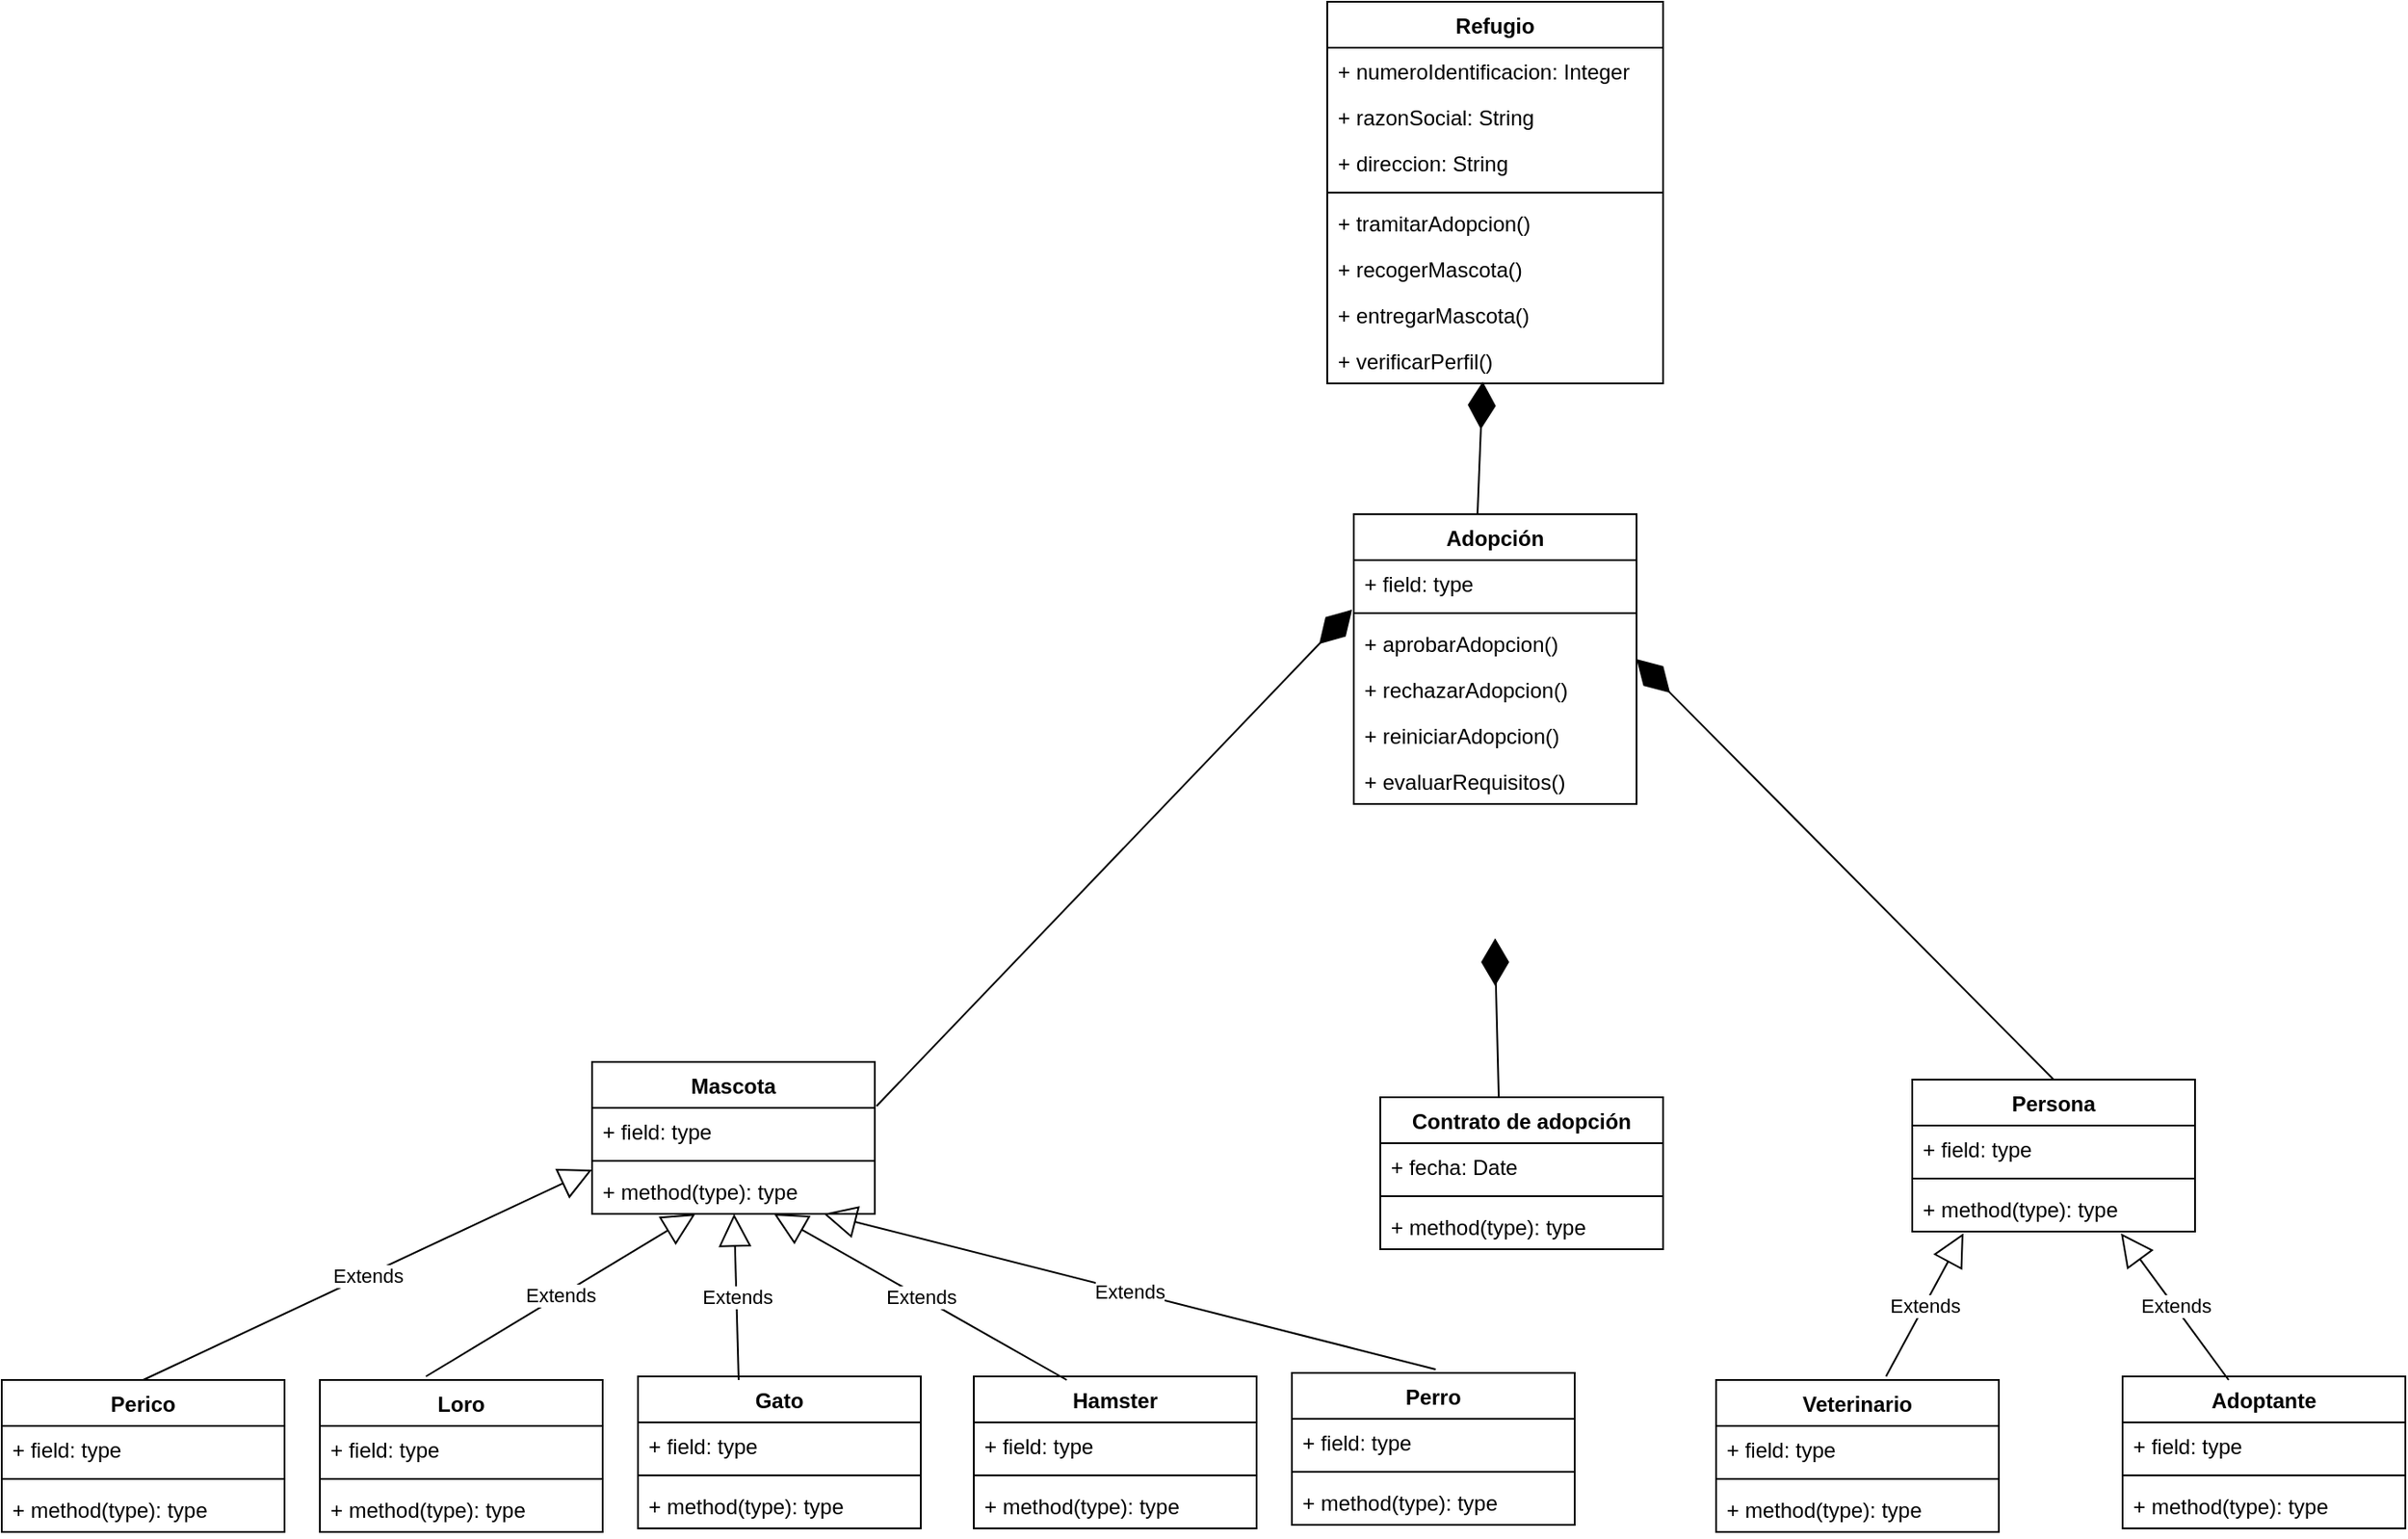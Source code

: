 <mxfile version="14.6.5" type="github">
  <diagram id="C5RBs43oDa-KdzZeNtuy" name="Page-1">
    <mxGraphModel dx="782" dy="1545" grid="1" gridSize="10" guides="1" tooltips="1" connect="1" arrows="1" fold="1" page="1" pageScale="1" pageWidth="827" pageHeight="1169" math="0" shadow="0">
      <root>
        <mxCell id="WIyWlLk6GJQsqaUBKTNV-0" />
        <mxCell id="WIyWlLk6GJQsqaUBKTNV-1" parent="WIyWlLk6GJQsqaUBKTNV-0" />
        <mxCell id="YfHLVodt3f4E6ayQyfSz-4" value="Mascota" style="swimlane;fontStyle=1;align=center;verticalAlign=top;childLayout=stackLayout;horizontal=1;startSize=26;horizontalStack=0;resizeParent=1;resizeParentMax=0;resizeLast=0;collapsible=1;marginBottom=0;" vertex="1" parent="WIyWlLk6GJQsqaUBKTNV-1">
          <mxGeometry x="334" y="30" width="160" height="86" as="geometry" />
        </mxCell>
        <mxCell id="YfHLVodt3f4E6ayQyfSz-5" value="+ field: type" style="text;strokeColor=none;fillColor=none;align=left;verticalAlign=top;spacingLeft=4;spacingRight=4;overflow=hidden;rotatable=0;points=[[0,0.5],[1,0.5]];portConstraint=eastwest;" vertex="1" parent="YfHLVodt3f4E6ayQyfSz-4">
          <mxGeometry y="26" width="160" height="26" as="geometry" />
        </mxCell>
        <mxCell id="YfHLVodt3f4E6ayQyfSz-6" value="" style="line;strokeWidth=1;fillColor=none;align=left;verticalAlign=middle;spacingTop=-1;spacingLeft=3;spacingRight=3;rotatable=0;labelPosition=right;points=[];portConstraint=eastwest;" vertex="1" parent="YfHLVodt3f4E6ayQyfSz-4">
          <mxGeometry y="52" width="160" height="8" as="geometry" />
        </mxCell>
        <mxCell id="YfHLVodt3f4E6ayQyfSz-7" value="+ method(type): type" style="text;strokeColor=none;fillColor=none;align=left;verticalAlign=top;spacingLeft=4;spacingRight=4;overflow=hidden;rotatable=0;points=[[0,0.5],[1,0.5]];portConstraint=eastwest;" vertex="1" parent="YfHLVodt3f4E6ayQyfSz-4">
          <mxGeometry y="60" width="160" height="26" as="geometry" />
        </mxCell>
        <mxCell id="YfHLVodt3f4E6ayQyfSz-8" value="Perico" style="swimlane;fontStyle=1;align=center;verticalAlign=top;childLayout=stackLayout;horizontal=1;startSize=26;horizontalStack=0;resizeParent=1;resizeParentMax=0;resizeLast=0;collapsible=1;marginBottom=0;" vertex="1" parent="WIyWlLk6GJQsqaUBKTNV-1">
          <mxGeometry y="210" width="160" height="86" as="geometry" />
        </mxCell>
        <mxCell id="YfHLVodt3f4E6ayQyfSz-9" value="+ field: type" style="text;strokeColor=none;fillColor=none;align=left;verticalAlign=top;spacingLeft=4;spacingRight=4;overflow=hidden;rotatable=0;points=[[0,0.5],[1,0.5]];portConstraint=eastwest;" vertex="1" parent="YfHLVodt3f4E6ayQyfSz-8">
          <mxGeometry y="26" width="160" height="26" as="geometry" />
        </mxCell>
        <mxCell id="YfHLVodt3f4E6ayQyfSz-10" value="" style="line;strokeWidth=1;fillColor=none;align=left;verticalAlign=middle;spacingTop=-1;spacingLeft=3;spacingRight=3;rotatable=0;labelPosition=right;points=[];portConstraint=eastwest;" vertex="1" parent="YfHLVodt3f4E6ayQyfSz-8">
          <mxGeometry y="52" width="160" height="8" as="geometry" />
        </mxCell>
        <mxCell id="YfHLVodt3f4E6ayQyfSz-11" value="+ method(type): type" style="text;strokeColor=none;fillColor=none;align=left;verticalAlign=top;spacingLeft=4;spacingRight=4;overflow=hidden;rotatable=0;points=[[0,0.5],[1,0.5]];portConstraint=eastwest;" vertex="1" parent="YfHLVodt3f4E6ayQyfSz-8">
          <mxGeometry y="60" width="160" height="26" as="geometry" />
        </mxCell>
        <mxCell id="YfHLVodt3f4E6ayQyfSz-12" value="Loro" style="swimlane;fontStyle=1;align=center;verticalAlign=top;childLayout=stackLayout;horizontal=1;startSize=26;horizontalStack=0;resizeParent=1;resizeParentMax=0;resizeLast=0;collapsible=1;marginBottom=0;" vertex="1" parent="WIyWlLk6GJQsqaUBKTNV-1">
          <mxGeometry x="180" y="210" width="160" height="86" as="geometry" />
        </mxCell>
        <mxCell id="YfHLVodt3f4E6ayQyfSz-13" value="+ field: type" style="text;strokeColor=none;fillColor=none;align=left;verticalAlign=top;spacingLeft=4;spacingRight=4;overflow=hidden;rotatable=0;points=[[0,0.5],[1,0.5]];portConstraint=eastwest;" vertex="1" parent="YfHLVodt3f4E6ayQyfSz-12">
          <mxGeometry y="26" width="160" height="26" as="geometry" />
        </mxCell>
        <mxCell id="YfHLVodt3f4E6ayQyfSz-14" value="" style="line;strokeWidth=1;fillColor=none;align=left;verticalAlign=middle;spacingTop=-1;spacingLeft=3;spacingRight=3;rotatable=0;labelPosition=right;points=[];portConstraint=eastwest;" vertex="1" parent="YfHLVodt3f4E6ayQyfSz-12">
          <mxGeometry y="52" width="160" height="8" as="geometry" />
        </mxCell>
        <mxCell id="YfHLVodt3f4E6ayQyfSz-15" value="+ method(type): type" style="text;strokeColor=none;fillColor=none;align=left;verticalAlign=top;spacingLeft=4;spacingRight=4;overflow=hidden;rotatable=0;points=[[0,0.5],[1,0.5]];portConstraint=eastwest;" vertex="1" parent="YfHLVodt3f4E6ayQyfSz-12">
          <mxGeometry y="60" width="160" height="26" as="geometry" />
        </mxCell>
        <mxCell id="YfHLVodt3f4E6ayQyfSz-16" value="Gato" style="swimlane;fontStyle=1;align=center;verticalAlign=top;childLayout=stackLayout;horizontal=1;startSize=26;horizontalStack=0;resizeParent=1;resizeParentMax=0;resizeLast=0;collapsible=1;marginBottom=0;" vertex="1" parent="WIyWlLk6GJQsqaUBKTNV-1">
          <mxGeometry x="360" y="208" width="160" height="86" as="geometry" />
        </mxCell>
        <mxCell id="YfHLVodt3f4E6ayQyfSz-29" value="Extends" style="endArrow=block;endSize=16;endFill=0;html=1;" edge="1" parent="YfHLVodt3f4E6ayQyfSz-16" target="YfHLVodt3f4E6ayQyfSz-7">
          <mxGeometry width="160" relative="1" as="geometry">
            <mxPoint x="-120" as="sourcePoint" />
            <mxPoint x="40" as="targetPoint" />
          </mxGeometry>
        </mxCell>
        <mxCell id="YfHLVodt3f4E6ayQyfSz-17" value="+ field: type" style="text;strokeColor=none;fillColor=none;align=left;verticalAlign=top;spacingLeft=4;spacingRight=4;overflow=hidden;rotatable=0;points=[[0,0.5],[1,0.5]];portConstraint=eastwest;" vertex="1" parent="YfHLVodt3f4E6ayQyfSz-16">
          <mxGeometry y="26" width="160" height="26" as="geometry" />
        </mxCell>
        <mxCell id="YfHLVodt3f4E6ayQyfSz-18" value="" style="line;strokeWidth=1;fillColor=none;align=left;verticalAlign=middle;spacingTop=-1;spacingLeft=3;spacingRight=3;rotatable=0;labelPosition=right;points=[];portConstraint=eastwest;" vertex="1" parent="YfHLVodt3f4E6ayQyfSz-16">
          <mxGeometry y="52" width="160" height="8" as="geometry" />
        </mxCell>
        <mxCell id="YfHLVodt3f4E6ayQyfSz-19" value="+ method(type): type" style="text;strokeColor=none;fillColor=none;align=left;verticalAlign=top;spacingLeft=4;spacingRight=4;overflow=hidden;rotatable=0;points=[[0,0.5],[1,0.5]];portConstraint=eastwest;" vertex="1" parent="YfHLVodt3f4E6ayQyfSz-16">
          <mxGeometry y="60" width="160" height="26" as="geometry" />
        </mxCell>
        <mxCell id="YfHLVodt3f4E6ayQyfSz-20" value="Hamster" style="swimlane;fontStyle=1;align=center;verticalAlign=top;childLayout=stackLayout;horizontal=1;startSize=26;horizontalStack=0;resizeParent=1;resizeParentMax=0;resizeLast=0;collapsible=1;marginBottom=0;" vertex="1" parent="WIyWlLk6GJQsqaUBKTNV-1">
          <mxGeometry x="550" y="208" width="160" height="86" as="geometry" />
        </mxCell>
        <mxCell id="YfHLVodt3f4E6ayQyfSz-21" value="+ field: type" style="text;strokeColor=none;fillColor=none;align=left;verticalAlign=top;spacingLeft=4;spacingRight=4;overflow=hidden;rotatable=0;points=[[0,0.5],[1,0.5]];portConstraint=eastwest;" vertex="1" parent="YfHLVodt3f4E6ayQyfSz-20">
          <mxGeometry y="26" width="160" height="26" as="geometry" />
        </mxCell>
        <mxCell id="YfHLVodt3f4E6ayQyfSz-22" value="" style="line;strokeWidth=1;fillColor=none;align=left;verticalAlign=middle;spacingTop=-1;spacingLeft=3;spacingRight=3;rotatable=0;labelPosition=right;points=[];portConstraint=eastwest;" vertex="1" parent="YfHLVodt3f4E6ayQyfSz-20">
          <mxGeometry y="52" width="160" height="8" as="geometry" />
        </mxCell>
        <mxCell id="YfHLVodt3f4E6ayQyfSz-23" value="+ method(type): type" style="text;strokeColor=none;fillColor=none;align=left;verticalAlign=top;spacingLeft=4;spacingRight=4;overflow=hidden;rotatable=0;points=[[0,0.5],[1,0.5]];portConstraint=eastwest;" vertex="1" parent="YfHLVodt3f4E6ayQyfSz-20">
          <mxGeometry y="60" width="160" height="26" as="geometry" />
        </mxCell>
        <mxCell id="YfHLVodt3f4E6ayQyfSz-24" value="Perro" style="swimlane;fontStyle=1;align=center;verticalAlign=top;childLayout=stackLayout;horizontal=1;startSize=26;horizontalStack=0;resizeParent=1;resizeParentMax=0;resizeLast=0;collapsible=1;marginBottom=0;" vertex="1" parent="WIyWlLk6GJQsqaUBKTNV-1">
          <mxGeometry x="730" y="206" width="160" height="86" as="geometry" />
        </mxCell>
        <mxCell id="YfHLVodt3f4E6ayQyfSz-25" value="+ field: type" style="text;strokeColor=none;fillColor=none;align=left;verticalAlign=top;spacingLeft=4;spacingRight=4;overflow=hidden;rotatable=0;points=[[0,0.5],[1,0.5]];portConstraint=eastwest;" vertex="1" parent="YfHLVodt3f4E6ayQyfSz-24">
          <mxGeometry y="26" width="160" height="26" as="geometry" />
        </mxCell>
        <mxCell id="YfHLVodt3f4E6ayQyfSz-26" value="" style="line;strokeWidth=1;fillColor=none;align=left;verticalAlign=middle;spacingTop=-1;spacingLeft=3;spacingRight=3;rotatable=0;labelPosition=right;points=[];portConstraint=eastwest;" vertex="1" parent="YfHLVodt3f4E6ayQyfSz-24">
          <mxGeometry y="52" width="160" height="8" as="geometry" />
        </mxCell>
        <mxCell id="YfHLVodt3f4E6ayQyfSz-27" value="+ method(type): type" style="text;strokeColor=none;fillColor=none;align=left;verticalAlign=top;spacingLeft=4;spacingRight=4;overflow=hidden;rotatable=0;points=[[0,0.5],[1,0.5]];portConstraint=eastwest;" vertex="1" parent="YfHLVodt3f4E6ayQyfSz-24">
          <mxGeometry y="60" width="160" height="26" as="geometry" />
        </mxCell>
        <mxCell id="YfHLVodt3f4E6ayQyfSz-28" value="Extends" style="endArrow=block;endSize=16;endFill=0;html=1;exitX=0.5;exitY=0;exitDx=0;exitDy=0;entryX=0;entryY=0.038;entryDx=0;entryDy=0;entryPerimeter=0;" edge="1" parent="WIyWlLk6GJQsqaUBKTNV-1" source="YfHLVodt3f4E6ayQyfSz-8" target="YfHLVodt3f4E6ayQyfSz-7">
          <mxGeometry width="160" relative="1" as="geometry">
            <mxPoint x="50" y="160" as="sourcePoint" />
            <mxPoint x="210" y="160" as="targetPoint" />
          </mxGeometry>
        </mxCell>
        <mxCell id="YfHLVodt3f4E6ayQyfSz-30" value="Extends" style="endArrow=block;endSize=16;endFill=0;html=1;exitX=0.356;exitY=0.023;exitDx=0;exitDy=0;exitPerimeter=0;" edge="1" parent="WIyWlLk6GJQsqaUBKTNV-1" source="YfHLVodt3f4E6ayQyfSz-16" target="YfHLVodt3f4E6ayQyfSz-7">
          <mxGeometry width="160" relative="1" as="geometry">
            <mxPoint x="414" y="200" as="sourcePoint" />
            <mxPoint x="574" y="200" as="targetPoint" />
          </mxGeometry>
        </mxCell>
        <mxCell id="YfHLVodt3f4E6ayQyfSz-31" value="Extends" style="endArrow=block;endSize=16;endFill=0;html=1;exitX=0.356;exitY=0.023;exitDx=0;exitDy=0;exitPerimeter=0;" edge="1" parent="WIyWlLk6GJQsqaUBKTNV-1" target="YfHLVodt3f4E6ayQyfSz-7">
          <mxGeometry width="160" relative="1" as="geometry">
            <mxPoint x="602.6" y="209.998" as="sourcePoint" />
            <mxPoint x="600.0" y="116.02" as="targetPoint" />
          </mxGeometry>
        </mxCell>
        <mxCell id="YfHLVodt3f4E6ayQyfSz-32" value="Extends" style="endArrow=block;endSize=16;endFill=0;html=1;exitX=0.356;exitY=0.023;exitDx=0;exitDy=0;exitPerimeter=0;" edge="1" parent="WIyWlLk6GJQsqaUBKTNV-1" target="YfHLVodt3f4E6ayQyfSz-7">
          <mxGeometry width="160" relative="1" as="geometry">
            <mxPoint x="811.3" y="203.978" as="sourcePoint" />
            <mxPoint x="808.7" y="110" as="targetPoint" />
          </mxGeometry>
        </mxCell>
        <mxCell id="YfHLVodt3f4E6ayQyfSz-33" value="Persona" style="swimlane;fontStyle=1;align=center;verticalAlign=top;childLayout=stackLayout;horizontal=1;startSize=26;horizontalStack=0;resizeParent=1;resizeParentMax=0;resizeLast=0;collapsible=1;marginBottom=0;" vertex="1" parent="WIyWlLk6GJQsqaUBKTNV-1">
          <mxGeometry x="1081" y="40" width="160" height="86" as="geometry" />
        </mxCell>
        <mxCell id="YfHLVodt3f4E6ayQyfSz-34" value="+ field: type" style="text;strokeColor=none;fillColor=none;align=left;verticalAlign=top;spacingLeft=4;spacingRight=4;overflow=hidden;rotatable=0;points=[[0,0.5],[1,0.5]];portConstraint=eastwest;" vertex="1" parent="YfHLVodt3f4E6ayQyfSz-33">
          <mxGeometry y="26" width="160" height="26" as="geometry" />
        </mxCell>
        <mxCell id="YfHLVodt3f4E6ayQyfSz-35" value="" style="line;strokeWidth=1;fillColor=none;align=left;verticalAlign=middle;spacingTop=-1;spacingLeft=3;spacingRight=3;rotatable=0;labelPosition=right;points=[];portConstraint=eastwest;" vertex="1" parent="YfHLVodt3f4E6ayQyfSz-33">
          <mxGeometry y="52" width="160" height="8" as="geometry" />
        </mxCell>
        <mxCell id="YfHLVodt3f4E6ayQyfSz-36" value="+ method(type): type" style="text;strokeColor=none;fillColor=none;align=left;verticalAlign=top;spacingLeft=4;spacingRight=4;overflow=hidden;rotatable=0;points=[[0,0.5],[1,0.5]];portConstraint=eastwest;" vertex="1" parent="YfHLVodt3f4E6ayQyfSz-33">
          <mxGeometry y="60" width="160" height="26" as="geometry" />
        </mxCell>
        <mxCell id="YfHLVodt3f4E6ayQyfSz-37" value="Veterinario" style="swimlane;fontStyle=1;align=center;verticalAlign=top;childLayout=stackLayout;horizontal=1;startSize=26;horizontalStack=0;resizeParent=1;resizeParentMax=0;resizeLast=0;collapsible=1;marginBottom=0;" vertex="1" parent="WIyWlLk6GJQsqaUBKTNV-1">
          <mxGeometry x="970" y="210" width="160" height="86" as="geometry" />
        </mxCell>
        <mxCell id="YfHLVodt3f4E6ayQyfSz-38" value="+ field: type" style="text;strokeColor=none;fillColor=none;align=left;verticalAlign=top;spacingLeft=4;spacingRight=4;overflow=hidden;rotatable=0;points=[[0,0.5],[1,0.5]];portConstraint=eastwest;" vertex="1" parent="YfHLVodt3f4E6ayQyfSz-37">
          <mxGeometry y="26" width="160" height="26" as="geometry" />
        </mxCell>
        <mxCell id="YfHLVodt3f4E6ayQyfSz-39" value="" style="line;strokeWidth=1;fillColor=none;align=left;verticalAlign=middle;spacingTop=-1;spacingLeft=3;spacingRight=3;rotatable=0;labelPosition=right;points=[];portConstraint=eastwest;" vertex="1" parent="YfHLVodt3f4E6ayQyfSz-37">
          <mxGeometry y="52" width="160" height="8" as="geometry" />
        </mxCell>
        <mxCell id="YfHLVodt3f4E6ayQyfSz-40" value="+ method(type): type" style="text;strokeColor=none;fillColor=none;align=left;verticalAlign=top;spacingLeft=4;spacingRight=4;overflow=hidden;rotatable=0;points=[[0,0.5],[1,0.5]];portConstraint=eastwest;" vertex="1" parent="YfHLVodt3f4E6ayQyfSz-37">
          <mxGeometry y="60" width="160" height="26" as="geometry" />
        </mxCell>
        <mxCell id="YfHLVodt3f4E6ayQyfSz-41" value="Adoptante" style="swimlane;fontStyle=1;align=center;verticalAlign=top;childLayout=stackLayout;horizontal=1;startSize=26;horizontalStack=0;resizeParent=1;resizeParentMax=0;resizeLast=0;collapsible=1;marginBottom=0;" vertex="1" parent="WIyWlLk6GJQsqaUBKTNV-1">
          <mxGeometry x="1200" y="208" width="160" height="86" as="geometry" />
        </mxCell>
        <mxCell id="YfHLVodt3f4E6ayQyfSz-42" value="+ field: type" style="text;strokeColor=none;fillColor=none;align=left;verticalAlign=top;spacingLeft=4;spacingRight=4;overflow=hidden;rotatable=0;points=[[0,0.5],[1,0.5]];portConstraint=eastwest;" vertex="1" parent="YfHLVodt3f4E6ayQyfSz-41">
          <mxGeometry y="26" width="160" height="26" as="geometry" />
        </mxCell>
        <mxCell id="YfHLVodt3f4E6ayQyfSz-43" value="" style="line;strokeWidth=1;fillColor=none;align=left;verticalAlign=middle;spacingTop=-1;spacingLeft=3;spacingRight=3;rotatable=0;labelPosition=right;points=[];portConstraint=eastwest;" vertex="1" parent="YfHLVodt3f4E6ayQyfSz-41">
          <mxGeometry y="52" width="160" height="8" as="geometry" />
        </mxCell>
        <mxCell id="YfHLVodt3f4E6ayQyfSz-44" value="+ method(type): type" style="text;strokeColor=none;fillColor=none;align=left;verticalAlign=top;spacingLeft=4;spacingRight=4;overflow=hidden;rotatable=0;points=[[0,0.5],[1,0.5]];portConstraint=eastwest;" vertex="1" parent="YfHLVodt3f4E6ayQyfSz-41">
          <mxGeometry y="60" width="160" height="26" as="geometry" />
        </mxCell>
        <mxCell id="YfHLVodt3f4E6ayQyfSz-45" value="Extends" style="endArrow=block;endSize=16;endFill=0;html=1;exitX=0.356;exitY=0.023;exitDx=0;exitDy=0;exitPerimeter=0;entryX=0.181;entryY=1.038;entryDx=0;entryDy=0;entryPerimeter=0;" edge="1" parent="WIyWlLk6GJQsqaUBKTNV-1" target="YfHLVodt3f4E6ayQyfSz-36">
          <mxGeometry width="160" relative="1" as="geometry">
            <mxPoint x="1066.15" y="207.978" as="sourcePoint" />
            <mxPoint x="1090" y="130" as="targetPoint" />
          </mxGeometry>
        </mxCell>
        <mxCell id="YfHLVodt3f4E6ayQyfSz-46" value="Extends" style="endArrow=block;endSize=16;endFill=0;html=1;exitX=0.356;exitY=0.023;exitDx=0;exitDy=0;exitPerimeter=0;entryX=0.738;entryY=1.038;entryDx=0;entryDy=0;entryPerimeter=0;" edge="1" parent="WIyWlLk6GJQsqaUBKTNV-1" target="YfHLVodt3f4E6ayQyfSz-36">
          <mxGeometry width="160" relative="1" as="geometry">
            <mxPoint x="1260.0" y="209.998" as="sourcePoint" />
            <mxPoint x="1283.85" y="132.02" as="targetPoint" />
          </mxGeometry>
        </mxCell>
        <mxCell id="YfHLVodt3f4E6ayQyfSz-47" value="Adopción" style="swimlane;fontStyle=1;align=center;verticalAlign=top;childLayout=stackLayout;horizontal=1;startSize=26;horizontalStack=0;resizeParent=1;resizeParentMax=0;resizeLast=0;collapsible=1;marginBottom=0;" vertex="1" parent="WIyWlLk6GJQsqaUBKTNV-1">
          <mxGeometry x="765" y="-280" width="160" height="164" as="geometry" />
        </mxCell>
        <mxCell id="YfHLVodt3f4E6ayQyfSz-62" value="" style="endArrow=diamondThin;endFill=1;endSize=24;html=1;entryX=0.463;entryY=0.962;entryDx=0;entryDy=0;entryPerimeter=0;" edge="1" parent="YfHLVodt3f4E6ayQyfSz-47" target="YfHLVodt3f4E6ayQyfSz-67">
          <mxGeometry width="160" relative="1" as="geometry">
            <mxPoint x="70" as="sourcePoint" />
            <mxPoint x="75" y="-120" as="targetPoint" />
          </mxGeometry>
        </mxCell>
        <mxCell id="YfHLVodt3f4E6ayQyfSz-48" value="+ field: type" style="text;strokeColor=none;fillColor=none;align=left;verticalAlign=top;spacingLeft=4;spacingRight=4;overflow=hidden;rotatable=0;points=[[0,0.5],[1,0.5]];portConstraint=eastwest;" vertex="1" parent="YfHLVodt3f4E6ayQyfSz-47">
          <mxGeometry y="26" width="160" height="26" as="geometry" />
        </mxCell>
        <mxCell id="YfHLVodt3f4E6ayQyfSz-49" value="" style="line;strokeWidth=1;fillColor=none;align=left;verticalAlign=middle;spacingTop=-1;spacingLeft=3;spacingRight=3;rotatable=0;labelPosition=right;points=[];portConstraint=eastwest;" vertex="1" parent="YfHLVodt3f4E6ayQyfSz-47">
          <mxGeometry y="52" width="160" height="8" as="geometry" />
        </mxCell>
        <mxCell id="YfHLVodt3f4E6ayQyfSz-50" value="+ aprobarAdopcion()" style="text;strokeColor=none;fillColor=none;align=left;verticalAlign=top;spacingLeft=4;spacingRight=4;overflow=hidden;rotatable=0;points=[[0,0.5],[1,0.5]];portConstraint=eastwest;" vertex="1" parent="YfHLVodt3f4E6ayQyfSz-47">
          <mxGeometry y="60" width="160" height="26" as="geometry" />
        </mxCell>
        <mxCell id="YfHLVodt3f4E6ayQyfSz-68" value="+ rechazarAdopcion()" style="text;strokeColor=none;fillColor=none;align=left;verticalAlign=top;spacingLeft=4;spacingRight=4;overflow=hidden;rotatable=0;points=[[0,0.5],[1,0.5]];portConstraint=eastwest;" vertex="1" parent="YfHLVodt3f4E6ayQyfSz-47">
          <mxGeometry y="86" width="160" height="26" as="geometry" />
        </mxCell>
        <mxCell id="YfHLVodt3f4E6ayQyfSz-69" value="+ reiniciarAdopcion()" style="text;strokeColor=none;fillColor=none;align=left;verticalAlign=top;spacingLeft=4;spacingRight=4;overflow=hidden;rotatable=0;points=[[0,0.5],[1,0.5]];portConstraint=eastwest;" vertex="1" parent="YfHLVodt3f4E6ayQyfSz-47">
          <mxGeometry y="112" width="160" height="26" as="geometry" />
        </mxCell>
        <mxCell id="YfHLVodt3f4E6ayQyfSz-70" value="+ evaluarRequisitos()" style="text;strokeColor=none;fillColor=none;align=left;verticalAlign=top;spacingLeft=4;spacingRight=4;overflow=hidden;rotatable=0;points=[[0,0.5],[1,0.5]];portConstraint=eastwest;" vertex="1" parent="YfHLVodt3f4E6ayQyfSz-47">
          <mxGeometry y="138" width="160" height="26" as="geometry" />
        </mxCell>
        <mxCell id="YfHLVodt3f4E6ayQyfSz-51" value="Contrato de adopción" style="swimlane;fontStyle=1;align=center;verticalAlign=top;childLayout=stackLayout;horizontal=1;startSize=26;horizontalStack=0;resizeParent=1;resizeParentMax=0;resizeLast=0;collapsible=1;marginBottom=0;" vertex="1" parent="WIyWlLk6GJQsqaUBKTNV-1">
          <mxGeometry x="780" y="50" width="160" height="86" as="geometry" />
        </mxCell>
        <mxCell id="YfHLVodt3f4E6ayQyfSz-52" value="+ fecha: Date" style="text;strokeColor=none;fillColor=none;align=left;verticalAlign=top;spacingLeft=4;spacingRight=4;overflow=hidden;rotatable=0;points=[[0,0.5],[1,0.5]];portConstraint=eastwest;" vertex="1" parent="YfHLVodt3f4E6ayQyfSz-51">
          <mxGeometry y="26" width="160" height="26" as="geometry" />
        </mxCell>
        <mxCell id="YfHLVodt3f4E6ayQyfSz-53" value="" style="line;strokeWidth=1;fillColor=none;align=left;verticalAlign=middle;spacingTop=-1;spacingLeft=3;spacingRight=3;rotatable=0;labelPosition=right;points=[];portConstraint=eastwest;" vertex="1" parent="YfHLVodt3f4E6ayQyfSz-51">
          <mxGeometry y="52" width="160" height="8" as="geometry" />
        </mxCell>
        <mxCell id="YfHLVodt3f4E6ayQyfSz-54" value="+ method(type): type" style="text;strokeColor=none;fillColor=none;align=left;verticalAlign=top;spacingLeft=4;spacingRight=4;overflow=hidden;rotatable=0;points=[[0,0.5],[1,0.5]];portConstraint=eastwest;" vertex="1" parent="YfHLVodt3f4E6ayQyfSz-51">
          <mxGeometry y="60" width="160" height="26" as="geometry" />
        </mxCell>
        <mxCell id="YfHLVodt3f4E6ayQyfSz-55" value="Refugio" style="swimlane;fontStyle=1;align=center;verticalAlign=top;childLayout=stackLayout;horizontal=1;startSize=26;horizontalStack=0;resizeParent=1;resizeParentMax=0;resizeLast=0;collapsible=1;marginBottom=0;" vertex="1" parent="WIyWlLk6GJQsqaUBKTNV-1">
          <mxGeometry x="750" y="-570" width="190" height="216" as="geometry" />
        </mxCell>
        <mxCell id="YfHLVodt3f4E6ayQyfSz-63" value="+ numeroIdentificacion: Integer" style="text;strokeColor=none;fillColor=none;align=left;verticalAlign=top;spacingLeft=4;spacingRight=4;overflow=hidden;rotatable=0;points=[[0,0.5],[1,0.5]];portConstraint=eastwest;" vertex="1" parent="YfHLVodt3f4E6ayQyfSz-55">
          <mxGeometry y="26" width="190" height="26" as="geometry" />
        </mxCell>
        <mxCell id="YfHLVodt3f4E6ayQyfSz-56" value="+ razonSocial: String" style="text;strokeColor=none;fillColor=none;align=left;verticalAlign=top;spacingLeft=4;spacingRight=4;overflow=hidden;rotatable=0;points=[[0,0.5],[1,0.5]];portConstraint=eastwest;" vertex="1" parent="YfHLVodt3f4E6ayQyfSz-55">
          <mxGeometry y="52" width="190" height="26" as="geometry" />
        </mxCell>
        <mxCell id="YfHLVodt3f4E6ayQyfSz-64" value="+ direccion: String" style="text;strokeColor=none;fillColor=none;align=left;verticalAlign=top;spacingLeft=4;spacingRight=4;overflow=hidden;rotatable=0;points=[[0,0.5],[1,0.5]];portConstraint=eastwest;" vertex="1" parent="YfHLVodt3f4E6ayQyfSz-55">
          <mxGeometry y="78" width="190" height="26" as="geometry" />
        </mxCell>
        <mxCell id="YfHLVodt3f4E6ayQyfSz-57" value="" style="line;strokeWidth=1;fillColor=none;align=left;verticalAlign=middle;spacingTop=-1;spacingLeft=3;spacingRight=3;rotatable=0;labelPosition=right;points=[];portConstraint=eastwest;" vertex="1" parent="YfHLVodt3f4E6ayQyfSz-55">
          <mxGeometry y="104" width="190" height="8" as="geometry" />
        </mxCell>
        <mxCell id="YfHLVodt3f4E6ayQyfSz-58" value="+ tramitarAdopcion()" style="text;strokeColor=none;fillColor=none;align=left;verticalAlign=top;spacingLeft=4;spacingRight=4;overflow=hidden;rotatable=0;points=[[0,0.5],[1,0.5]];portConstraint=eastwest;" vertex="1" parent="YfHLVodt3f4E6ayQyfSz-55">
          <mxGeometry y="112" width="190" height="26" as="geometry" />
        </mxCell>
        <mxCell id="YfHLVodt3f4E6ayQyfSz-65" value="+ recogerMascota()" style="text;strokeColor=none;fillColor=none;align=left;verticalAlign=top;spacingLeft=4;spacingRight=4;overflow=hidden;rotatable=0;points=[[0,0.5],[1,0.5]];portConstraint=eastwest;" vertex="1" parent="YfHLVodt3f4E6ayQyfSz-55">
          <mxGeometry y="138" width="190" height="26" as="geometry" />
        </mxCell>
        <mxCell id="YfHLVodt3f4E6ayQyfSz-66" value="+ entregarMascota()" style="text;strokeColor=none;fillColor=none;align=left;verticalAlign=top;spacingLeft=4;spacingRight=4;overflow=hidden;rotatable=0;points=[[0,0.5],[1,0.5]];portConstraint=eastwest;" vertex="1" parent="YfHLVodt3f4E6ayQyfSz-55">
          <mxGeometry y="164" width="190" height="26" as="geometry" />
        </mxCell>
        <mxCell id="YfHLVodt3f4E6ayQyfSz-67" value="+ verificarPerfil()" style="text;strokeColor=none;fillColor=none;align=left;verticalAlign=top;spacingLeft=4;spacingRight=4;overflow=hidden;rotatable=0;points=[[0,0.5],[1,0.5]];portConstraint=eastwest;" vertex="1" parent="YfHLVodt3f4E6ayQyfSz-55">
          <mxGeometry y="190" width="190" height="26" as="geometry" />
        </mxCell>
        <mxCell id="YfHLVodt3f4E6ayQyfSz-59" value="" style="endArrow=diamondThin;endFill=1;endSize=24;html=1;entryX=-0.006;entryY=0.25;entryDx=0;entryDy=0;entryPerimeter=0;exitX=1.006;exitY=-0.038;exitDx=0;exitDy=0;exitPerimeter=0;" edge="1" parent="WIyWlLk6GJQsqaUBKTNV-1" source="YfHLVodt3f4E6ayQyfSz-5" target="YfHLVodt3f4E6ayQyfSz-49">
          <mxGeometry width="160" relative="1" as="geometry">
            <mxPoint x="500" y="70" as="sourcePoint" />
            <mxPoint x="760" y="-24" as="targetPoint" />
          </mxGeometry>
        </mxCell>
        <mxCell id="YfHLVodt3f4E6ayQyfSz-60" value="" style="endArrow=diamondThin;endFill=1;endSize=24;html=1;exitX=0.419;exitY=0;exitDx=0;exitDy=0;exitPerimeter=0;" edge="1" parent="WIyWlLk6GJQsqaUBKTNV-1" source="YfHLVodt3f4E6ayQyfSz-51">
          <mxGeometry width="160" relative="1" as="geometry">
            <mxPoint x="830" y="39" as="sourcePoint" />
            <mxPoint x="845" y="-40" as="targetPoint" />
            <Array as="points">
              <mxPoint x="845" y="-30" />
            </Array>
          </mxGeometry>
        </mxCell>
        <mxCell id="YfHLVodt3f4E6ayQyfSz-61" value="" style="endArrow=diamondThin;endFill=1;endSize=24;html=1;exitX=0.5;exitY=0;exitDx=0;exitDy=0;entryX=1;entryY=0.5;entryDx=0;entryDy=0;" edge="1" parent="WIyWlLk6GJQsqaUBKTNV-1" source="YfHLVodt3f4E6ayQyfSz-33" target="YfHLVodt3f4E6ayQyfSz-47">
          <mxGeometry width="160" relative="1" as="geometry">
            <mxPoint x="1120" y="10" as="sourcePoint" />
            <mxPoint x="1280" y="10" as="targetPoint" />
          </mxGeometry>
        </mxCell>
      </root>
    </mxGraphModel>
  </diagram>
</mxfile>
